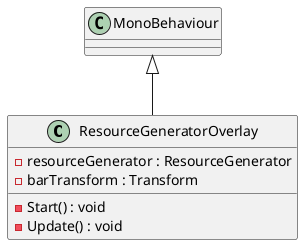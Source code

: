 @startuml
class ResourceGeneratorOverlay {
    - resourceGenerator : ResourceGenerator
    - barTransform : Transform
    - Start() : void
    - Update() : void
}
MonoBehaviour <|-- ResourceGeneratorOverlay
@enduml
